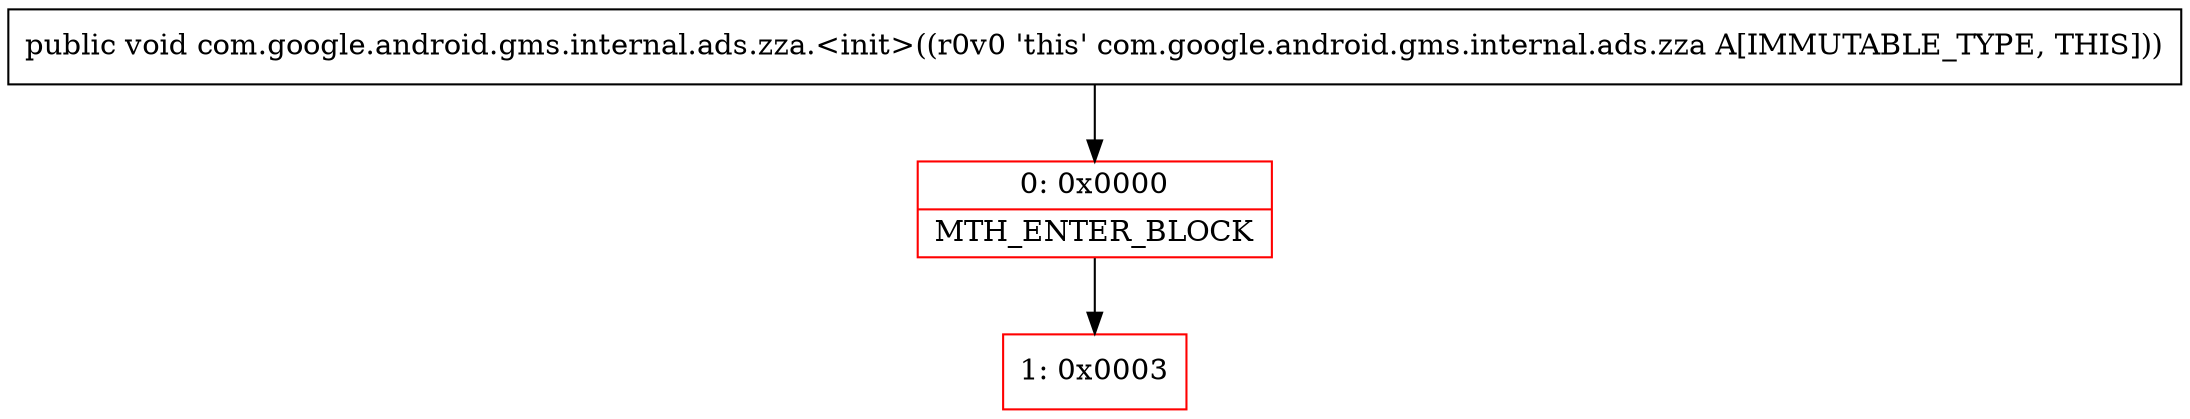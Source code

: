 digraph "CFG forcom.google.android.gms.internal.ads.zza.\<init\>()V" {
subgraph cluster_Region_907446416 {
label = "R(0)";
node [shape=record,color=blue];
}
Node_0 [shape=record,color=red,label="{0\:\ 0x0000|MTH_ENTER_BLOCK\l}"];
Node_1 [shape=record,color=red,label="{1\:\ 0x0003}"];
MethodNode[shape=record,label="{public void com.google.android.gms.internal.ads.zza.\<init\>((r0v0 'this' com.google.android.gms.internal.ads.zza A[IMMUTABLE_TYPE, THIS])) }"];
MethodNode -> Node_0;
Node_0 -> Node_1;
}

